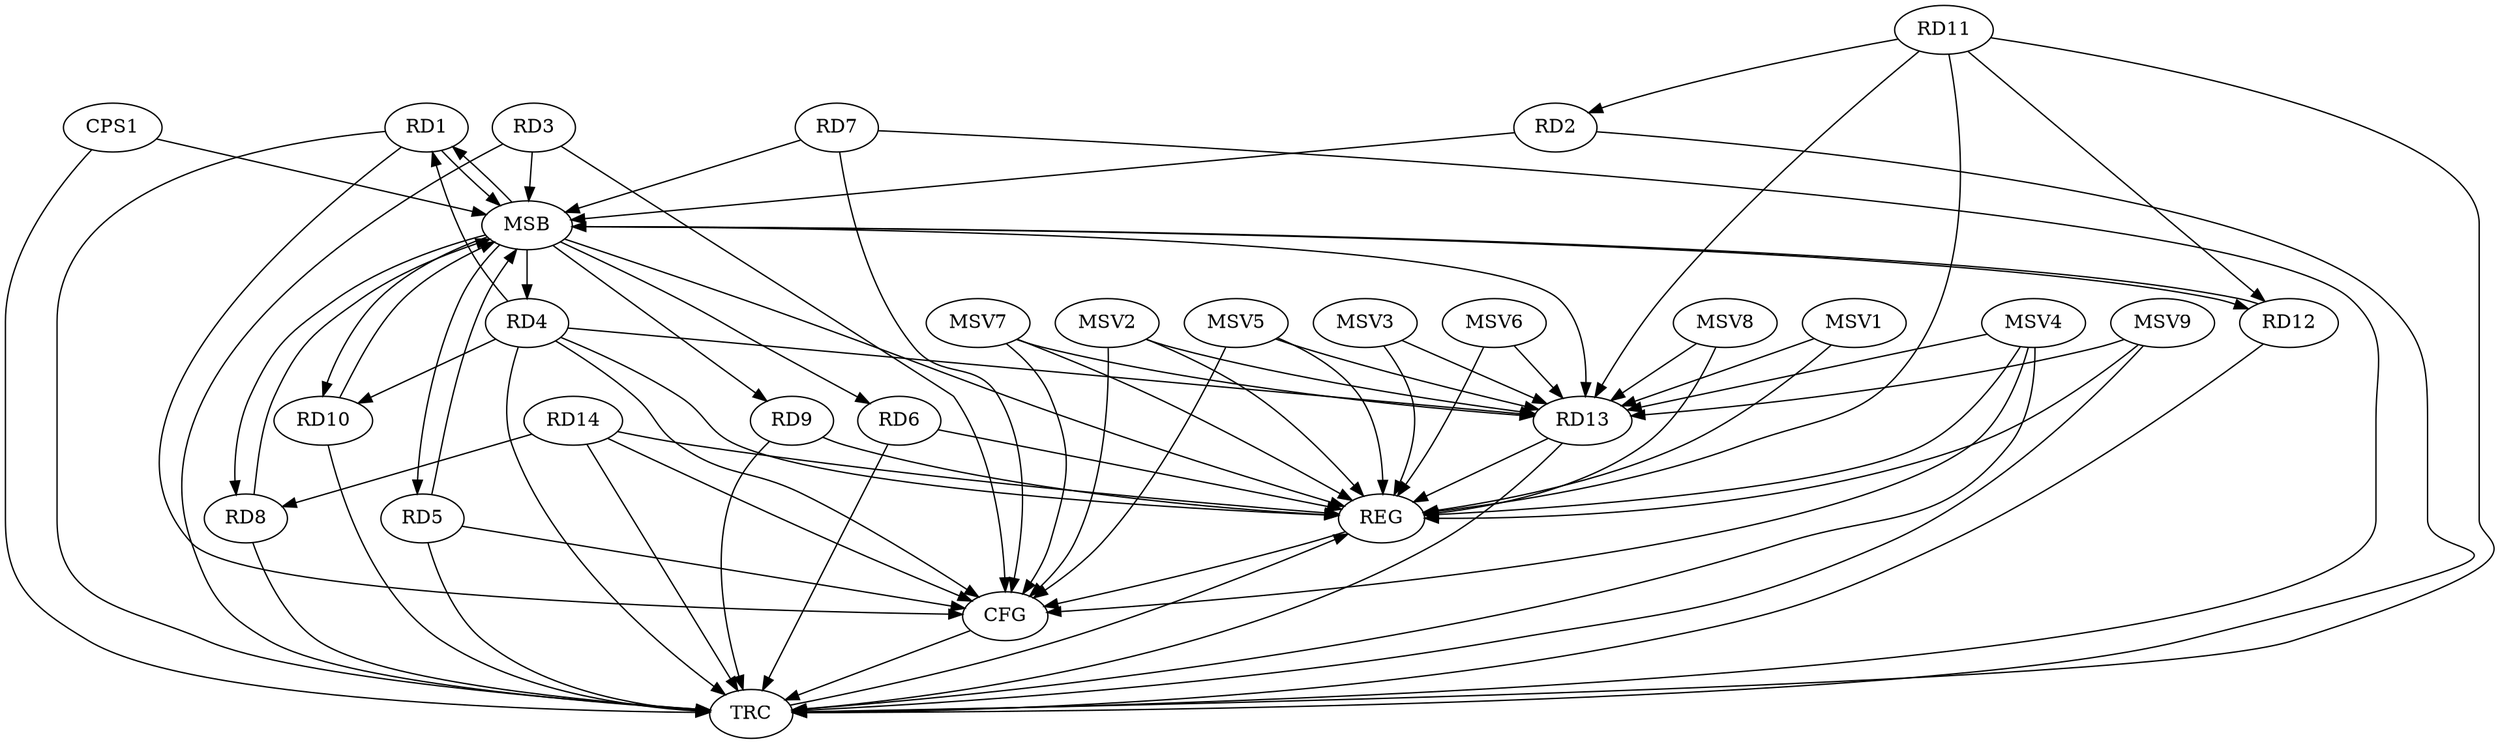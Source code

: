 strict digraph G {
  RD1 [ label="RD1" ];
  RD2 [ label="RD2" ];
  RD3 [ label="RD3" ];
  RD4 [ label="RD4" ];
  RD5 [ label="RD5" ];
  RD6 [ label="RD6" ];
  RD7 [ label="RD7" ];
  RD8 [ label="RD8" ];
  RD9 [ label="RD9" ];
  RD10 [ label="RD10" ];
  RD11 [ label="RD11" ];
  RD12 [ label="RD12" ];
  RD13 [ label="RD13" ];
  RD14 [ label="RD14" ];
  CPS1 [ label="CPS1" ];
  REG [ label="REG" ];
  MSB [ label="MSB" ];
  CFG [ label="CFG" ];
  TRC [ label="TRC" ];
  MSV1 [ label="MSV1" ];
  MSV2 [ label="MSV2" ];
  MSV3 [ label="MSV3" ];
  MSV4 [ label="MSV4" ];
  MSV5 [ label="MSV5" ];
  MSV6 [ label="MSV6" ];
  MSV7 [ label="MSV7" ];
  MSV8 [ label="MSV8" ];
  MSV9 [ label="MSV9" ];
  RD4 -> RD1;
  RD11 -> RD2;
  RD4 -> RD10;
  RD4 -> RD13;
  RD14 -> RD8;
  RD11 -> RD12;
  RD11 -> RD13;
  RD4 -> REG;
  RD6 -> REG;
  RD9 -> REG;
  RD11 -> REG;
  RD13 -> REG;
  RD14 -> REG;
  RD1 -> MSB;
  MSB -> RD5;
  MSB -> REG;
  RD2 -> MSB;
  MSB -> RD6;
  RD3 -> MSB;
  MSB -> RD4;
  RD5 -> MSB;
  MSB -> RD10;
  RD7 -> MSB;
  MSB -> RD8;
  MSB -> RD9;
  RD8 -> MSB;
  MSB -> RD1;
  MSB -> RD13;
  RD10 -> MSB;
  RD12 -> MSB;
  CPS1 -> MSB;
  MSB -> RD12;
  RD3 -> CFG;
  RD14 -> CFG;
  RD1 -> CFG;
  RD4 -> CFG;
  RD5 -> CFG;
  RD7 -> CFG;
  REG -> CFG;
  RD1 -> TRC;
  RD2 -> TRC;
  RD3 -> TRC;
  RD4 -> TRC;
  RD5 -> TRC;
  RD6 -> TRC;
  RD7 -> TRC;
  RD8 -> TRC;
  RD9 -> TRC;
  RD10 -> TRC;
  RD11 -> TRC;
  RD12 -> TRC;
  RD13 -> TRC;
  RD14 -> TRC;
  CPS1 -> TRC;
  CFG -> TRC;
  TRC -> REG;
  MSV1 -> RD13;
  MSV2 -> RD13;
  MSV1 -> REG;
  MSV2 -> REG;
  MSV2 -> CFG;
  MSV3 -> RD13;
  MSV3 -> REG;
  MSV4 -> RD13;
  MSV4 -> REG;
  MSV4 -> TRC;
  MSV4 -> CFG;
  MSV5 -> RD13;
  MSV6 -> RD13;
  MSV5 -> REG;
  MSV5 -> CFG;
  MSV6 -> REG;
  MSV7 -> RD13;
  MSV8 -> RD13;
  MSV9 -> RD13;
  MSV7 -> REG;
  MSV7 -> CFG;
  MSV8 -> REG;
  MSV9 -> REG;
  MSV9 -> TRC;
}
